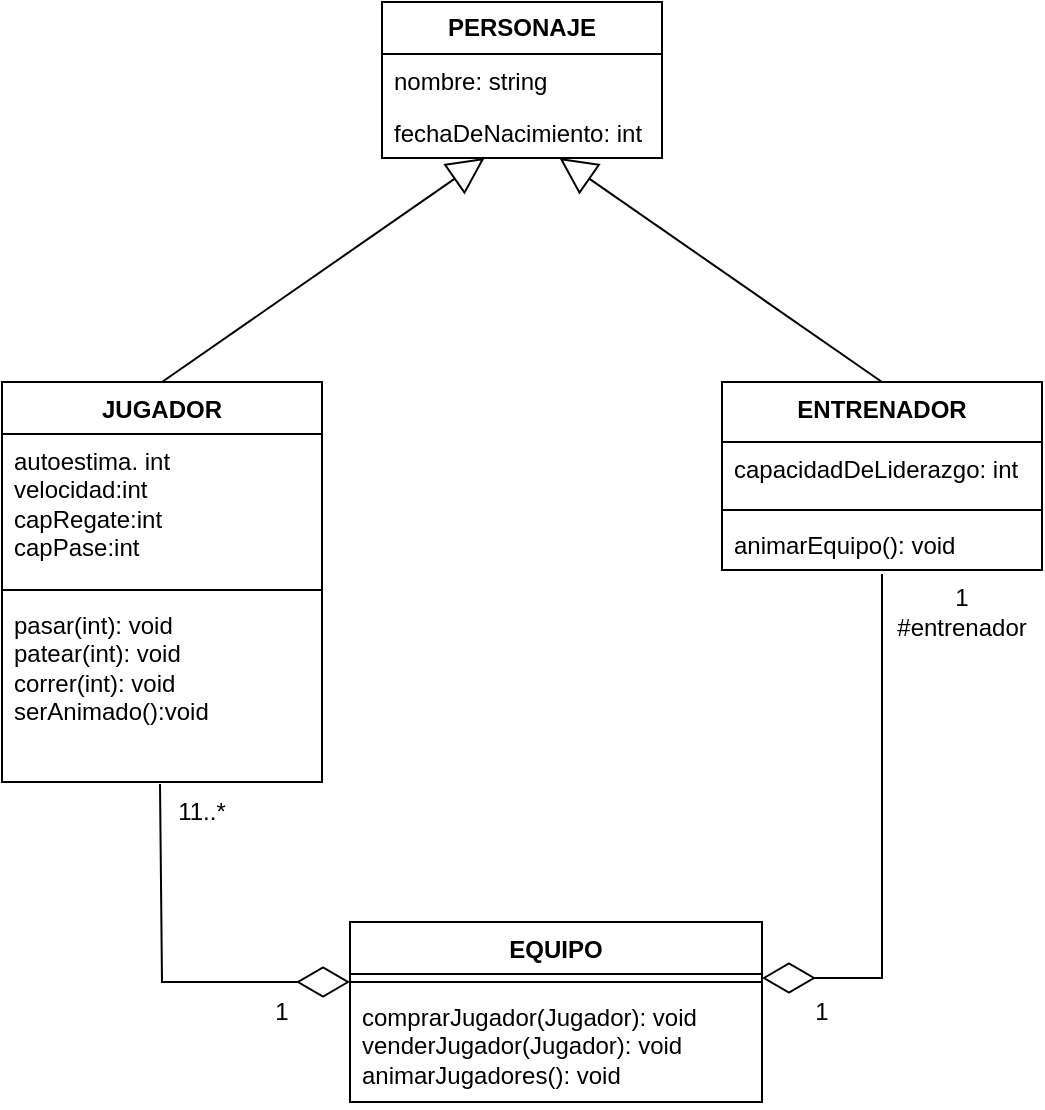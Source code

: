 <mxfile version="24.7.12">
  <diagram id="C5RBs43oDa-KdzZeNtuy" name="Page-1">
    <mxGraphModel dx="1434" dy="746" grid="1" gridSize="10" guides="1" tooltips="1" connect="1" arrows="1" fold="1" page="1" pageScale="1" pageWidth="827" pageHeight="1169" math="0" shadow="0">
      <root>
        <mxCell id="WIyWlLk6GJQsqaUBKTNV-0" />
        <mxCell id="WIyWlLk6GJQsqaUBKTNV-1" parent="WIyWlLk6GJQsqaUBKTNV-0" />
        <mxCell id="k2Mf9TDmz2y6GvDAfiQ9-11" value="&lt;b&gt;PERSONAJE&lt;/b&gt;" style="swimlane;fontStyle=0;childLayout=stackLayout;horizontal=1;startSize=26;fillColor=none;horizontalStack=0;resizeParent=1;resizeParentMax=0;resizeLast=0;collapsible=1;marginBottom=0;whiteSpace=wrap;html=1;" vertex="1" parent="WIyWlLk6GJQsqaUBKTNV-1">
          <mxGeometry x="350" y="210" width="140" height="78" as="geometry" />
        </mxCell>
        <mxCell id="k2Mf9TDmz2y6GvDAfiQ9-12" value="nombre: string" style="text;strokeColor=none;fillColor=none;align=left;verticalAlign=top;spacingLeft=4;spacingRight=4;overflow=hidden;rotatable=0;points=[[0,0.5],[1,0.5]];portConstraint=eastwest;whiteSpace=wrap;html=1;" vertex="1" parent="k2Mf9TDmz2y6GvDAfiQ9-11">
          <mxGeometry y="26" width="140" height="26" as="geometry" />
        </mxCell>
        <mxCell id="k2Mf9TDmz2y6GvDAfiQ9-13" value="fechaDeNacimiento: int" style="text;strokeColor=none;fillColor=none;align=left;verticalAlign=top;spacingLeft=4;spacingRight=4;overflow=hidden;rotatable=0;points=[[0,0.5],[1,0.5]];portConstraint=eastwest;whiteSpace=wrap;html=1;" vertex="1" parent="k2Mf9TDmz2y6GvDAfiQ9-11">
          <mxGeometry y="52" width="140" height="26" as="geometry" />
        </mxCell>
        <mxCell id="k2Mf9TDmz2y6GvDAfiQ9-15" value="" style="endArrow=block;endSize=16;endFill=0;html=1;rounded=0;exitX=0.5;exitY=0;exitDx=0;exitDy=0;" edge="1" parent="WIyWlLk6GJQsqaUBKTNV-1" source="k2Mf9TDmz2y6GvDAfiQ9-21" target="k2Mf9TDmz2y6GvDAfiQ9-13">
          <mxGeometry width="160" relative="1" as="geometry">
            <mxPoint x="440" y="400" as="sourcePoint" />
            <mxPoint x="490" y="290" as="targetPoint" />
          </mxGeometry>
        </mxCell>
        <mxCell id="k2Mf9TDmz2y6GvDAfiQ9-16" value="" style="endArrow=block;endSize=16;endFill=0;html=1;rounded=0;exitX=0.5;exitY=0;exitDx=0;exitDy=0;" edge="1" parent="WIyWlLk6GJQsqaUBKTNV-1" source="k2Mf9TDmz2y6GvDAfiQ9-17" target="k2Mf9TDmz2y6GvDAfiQ9-13">
          <mxGeometry width="160" relative="1" as="geometry">
            <mxPoint x="220" y="340" as="sourcePoint" />
            <mxPoint x="240" y="400" as="targetPoint" />
            <Array as="points" />
          </mxGeometry>
        </mxCell>
        <mxCell id="k2Mf9TDmz2y6GvDAfiQ9-17" value="JUGADOR" style="swimlane;fontStyle=1;align=center;verticalAlign=top;childLayout=stackLayout;horizontal=1;startSize=26;horizontalStack=0;resizeParent=1;resizeParentMax=0;resizeLast=0;collapsible=1;marginBottom=0;whiteSpace=wrap;html=1;" vertex="1" parent="WIyWlLk6GJQsqaUBKTNV-1">
          <mxGeometry x="160" y="400" width="160" height="200" as="geometry" />
        </mxCell>
        <mxCell id="k2Mf9TDmz2y6GvDAfiQ9-18" value="autoestima. int&lt;div&gt;velocidad:int&lt;/div&gt;&lt;div&gt;capRegate:int&lt;/div&gt;&lt;div&gt;capPase:int&lt;/div&gt;" style="text;strokeColor=none;fillColor=none;align=left;verticalAlign=top;spacingLeft=4;spacingRight=4;overflow=hidden;rotatable=0;points=[[0,0.5],[1,0.5]];portConstraint=eastwest;whiteSpace=wrap;html=1;" vertex="1" parent="k2Mf9TDmz2y6GvDAfiQ9-17">
          <mxGeometry y="26" width="160" height="74" as="geometry" />
        </mxCell>
        <mxCell id="k2Mf9TDmz2y6GvDAfiQ9-19" value="" style="line;strokeWidth=1;fillColor=none;align=left;verticalAlign=middle;spacingTop=-1;spacingLeft=3;spacingRight=3;rotatable=0;labelPosition=right;points=[];portConstraint=eastwest;strokeColor=inherit;" vertex="1" parent="k2Mf9TDmz2y6GvDAfiQ9-17">
          <mxGeometry y="100" width="160" height="8" as="geometry" />
        </mxCell>
        <mxCell id="k2Mf9TDmz2y6GvDAfiQ9-20" value="pasar(int): void&lt;div&gt;patear(int): void&lt;/div&gt;&lt;div&gt;correr(int): void&lt;/div&gt;&lt;div&gt;serAnimado():void&lt;/div&gt;" style="text;strokeColor=none;fillColor=none;align=left;verticalAlign=top;spacingLeft=4;spacingRight=4;overflow=hidden;rotatable=0;points=[[0,0.5],[1,0.5]];portConstraint=eastwest;whiteSpace=wrap;html=1;" vertex="1" parent="k2Mf9TDmz2y6GvDAfiQ9-17">
          <mxGeometry y="108" width="160" height="92" as="geometry" />
        </mxCell>
        <mxCell id="k2Mf9TDmz2y6GvDAfiQ9-35" style="edgeStyle=orthogonalEdgeStyle;rounded=0;orthogonalLoop=1;jettySize=auto;html=1;exitX=0.5;exitY=0;exitDx=0;exitDy=0;" edge="1" parent="WIyWlLk6GJQsqaUBKTNV-1" source="k2Mf9TDmz2y6GvDAfiQ9-21">
          <mxGeometry relative="1" as="geometry">
            <mxPoint x="600" y="400" as="targetPoint" />
          </mxGeometry>
        </mxCell>
        <mxCell id="k2Mf9TDmz2y6GvDAfiQ9-21" value="ENTRENADOR" style="swimlane;fontStyle=1;align=center;verticalAlign=top;childLayout=stackLayout;horizontal=1;startSize=30;horizontalStack=0;resizeParent=1;resizeParentMax=0;resizeLast=0;collapsible=1;marginBottom=0;whiteSpace=wrap;html=1;" vertex="1" parent="WIyWlLk6GJQsqaUBKTNV-1">
          <mxGeometry x="520" y="400" width="160" height="94" as="geometry" />
        </mxCell>
        <mxCell id="k2Mf9TDmz2y6GvDAfiQ9-22" value="capacidadDeLiderazgo: int" style="text;strokeColor=none;fillColor=none;align=left;verticalAlign=top;spacingLeft=4;spacingRight=4;overflow=hidden;rotatable=0;points=[[0,0.5],[1,0.5]];portConstraint=eastwest;whiteSpace=wrap;html=1;" vertex="1" parent="k2Mf9TDmz2y6GvDAfiQ9-21">
          <mxGeometry y="30" width="160" height="30" as="geometry" />
        </mxCell>
        <mxCell id="k2Mf9TDmz2y6GvDAfiQ9-23" value="" style="line;strokeWidth=1;fillColor=none;align=left;verticalAlign=middle;spacingTop=-1;spacingLeft=3;spacingRight=3;rotatable=0;labelPosition=right;points=[];portConstraint=eastwest;strokeColor=inherit;" vertex="1" parent="k2Mf9TDmz2y6GvDAfiQ9-21">
          <mxGeometry y="60" width="160" height="8" as="geometry" />
        </mxCell>
        <mxCell id="k2Mf9TDmz2y6GvDAfiQ9-24" value="animarEquipo(): void" style="text;strokeColor=none;fillColor=none;align=left;verticalAlign=top;spacingLeft=4;spacingRight=4;overflow=hidden;rotatable=0;points=[[0,0.5],[1,0.5]];portConstraint=eastwest;whiteSpace=wrap;html=1;" vertex="1" parent="k2Mf9TDmz2y6GvDAfiQ9-21">
          <mxGeometry y="68" width="160" height="26" as="geometry" />
        </mxCell>
        <mxCell id="k2Mf9TDmz2y6GvDAfiQ9-25" value="EQUIPO" style="swimlane;fontStyle=1;align=center;verticalAlign=top;childLayout=stackLayout;horizontal=1;startSize=26;horizontalStack=0;resizeParent=1;resizeParentMax=0;resizeLast=0;collapsible=1;marginBottom=0;whiteSpace=wrap;html=1;" vertex="1" parent="WIyWlLk6GJQsqaUBKTNV-1">
          <mxGeometry x="334" y="670" width="206" height="90" as="geometry" />
        </mxCell>
        <mxCell id="k2Mf9TDmz2y6GvDAfiQ9-27" value="" style="line;strokeWidth=1;fillColor=none;align=left;verticalAlign=middle;spacingTop=-1;spacingLeft=3;spacingRight=3;rotatable=0;labelPosition=right;points=[];portConstraint=eastwest;strokeColor=inherit;" vertex="1" parent="k2Mf9TDmz2y6GvDAfiQ9-25">
          <mxGeometry y="26" width="206" height="8" as="geometry" />
        </mxCell>
        <mxCell id="k2Mf9TDmz2y6GvDAfiQ9-28" value="comprarJugador(Jugador): void&lt;div&gt;venderJugador(Jugador): void&lt;/div&gt;&lt;div&gt;animarJugadores(): void&lt;/div&gt;" style="text;strokeColor=none;fillColor=none;align=left;verticalAlign=top;spacingLeft=4;spacingRight=4;overflow=hidden;rotatable=0;points=[[0,0.5],[1,0.5]];portConstraint=eastwest;whiteSpace=wrap;html=1;" vertex="1" parent="k2Mf9TDmz2y6GvDAfiQ9-25">
          <mxGeometry y="34" width="206" height="56" as="geometry" />
        </mxCell>
        <mxCell id="k2Mf9TDmz2y6GvDAfiQ9-29" value="" style="endArrow=diamondThin;endFill=0;endSize=24;html=1;rounded=0;entryX=1;entryY=0.25;entryDx=0;entryDy=0;entryPerimeter=0;exitX=0.5;exitY=1.077;exitDx=0;exitDy=0;exitPerimeter=0;" edge="1" parent="WIyWlLk6GJQsqaUBKTNV-1" source="k2Mf9TDmz2y6GvDAfiQ9-24" target="k2Mf9TDmz2y6GvDAfiQ9-27">
          <mxGeometry width="160" relative="1" as="geometry">
            <mxPoint x="600" y="537" as="sourcePoint" />
            <mxPoint x="490" y="500" as="targetPoint" />
            <Array as="points">
              <mxPoint x="600" y="698" />
            </Array>
          </mxGeometry>
        </mxCell>
        <mxCell id="k2Mf9TDmz2y6GvDAfiQ9-30" value="" style="endArrow=diamondThin;endFill=0;endSize=24;html=1;rounded=0;" edge="1" parent="WIyWlLk6GJQsqaUBKTNV-1">
          <mxGeometry width="160" relative="1" as="geometry">
            <mxPoint x="239" y="601" as="sourcePoint" />
            <mxPoint x="334" y="700" as="targetPoint" />
            <Array as="points">
              <mxPoint x="240" y="700" />
            </Array>
          </mxGeometry>
        </mxCell>
        <mxCell id="k2Mf9TDmz2y6GvDAfiQ9-31" value="11..*" style="text;html=1;align=center;verticalAlign=middle;whiteSpace=wrap;rounded=0;" vertex="1" parent="WIyWlLk6GJQsqaUBKTNV-1">
          <mxGeometry x="230" y="600" width="60" height="30" as="geometry" />
        </mxCell>
        <mxCell id="k2Mf9TDmz2y6GvDAfiQ9-32" value="1&lt;div&gt;#entrenador&lt;/div&gt;" style="text;html=1;align=center;verticalAlign=middle;whiteSpace=wrap;rounded=0;" vertex="1" parent="WIyWlLk6GJQsqaUBKTNV-1">
          <mxGeometry x="610" y="500" width="60" height="30" as="geometry" />
        </mxCell>
        <mxCell id="k2Mf9TDmz2y6GvDAfiQ9-33" value="1" style="text;html=1;align=center;verticalAlign=middle;whiteSpace=wrap;rounded=0;" vertex="1" parent="WIyWlLk6GJQsqaUBKTNV-1">
          <mxGeometry x="540" y="700" width="60" height="30" as="geometry" />
        </mxCell>
        <mxCell id="k2Mf9TDmz2y6GvDAfiQ9-34" value="1" style="text;html=1;align=center;verticalAlign=middle;whiteSpace=wrap;rounded=0;" vertex="1" parent="WIyWlLk6GJQsqaUBKTNV-1">
          <mxGeometry x="270" y="700" width="60" height="30" as="geometry" />
        </mxCell>
      </root>
    </mxGraphModel>
  </diagram>
</mxfile>
